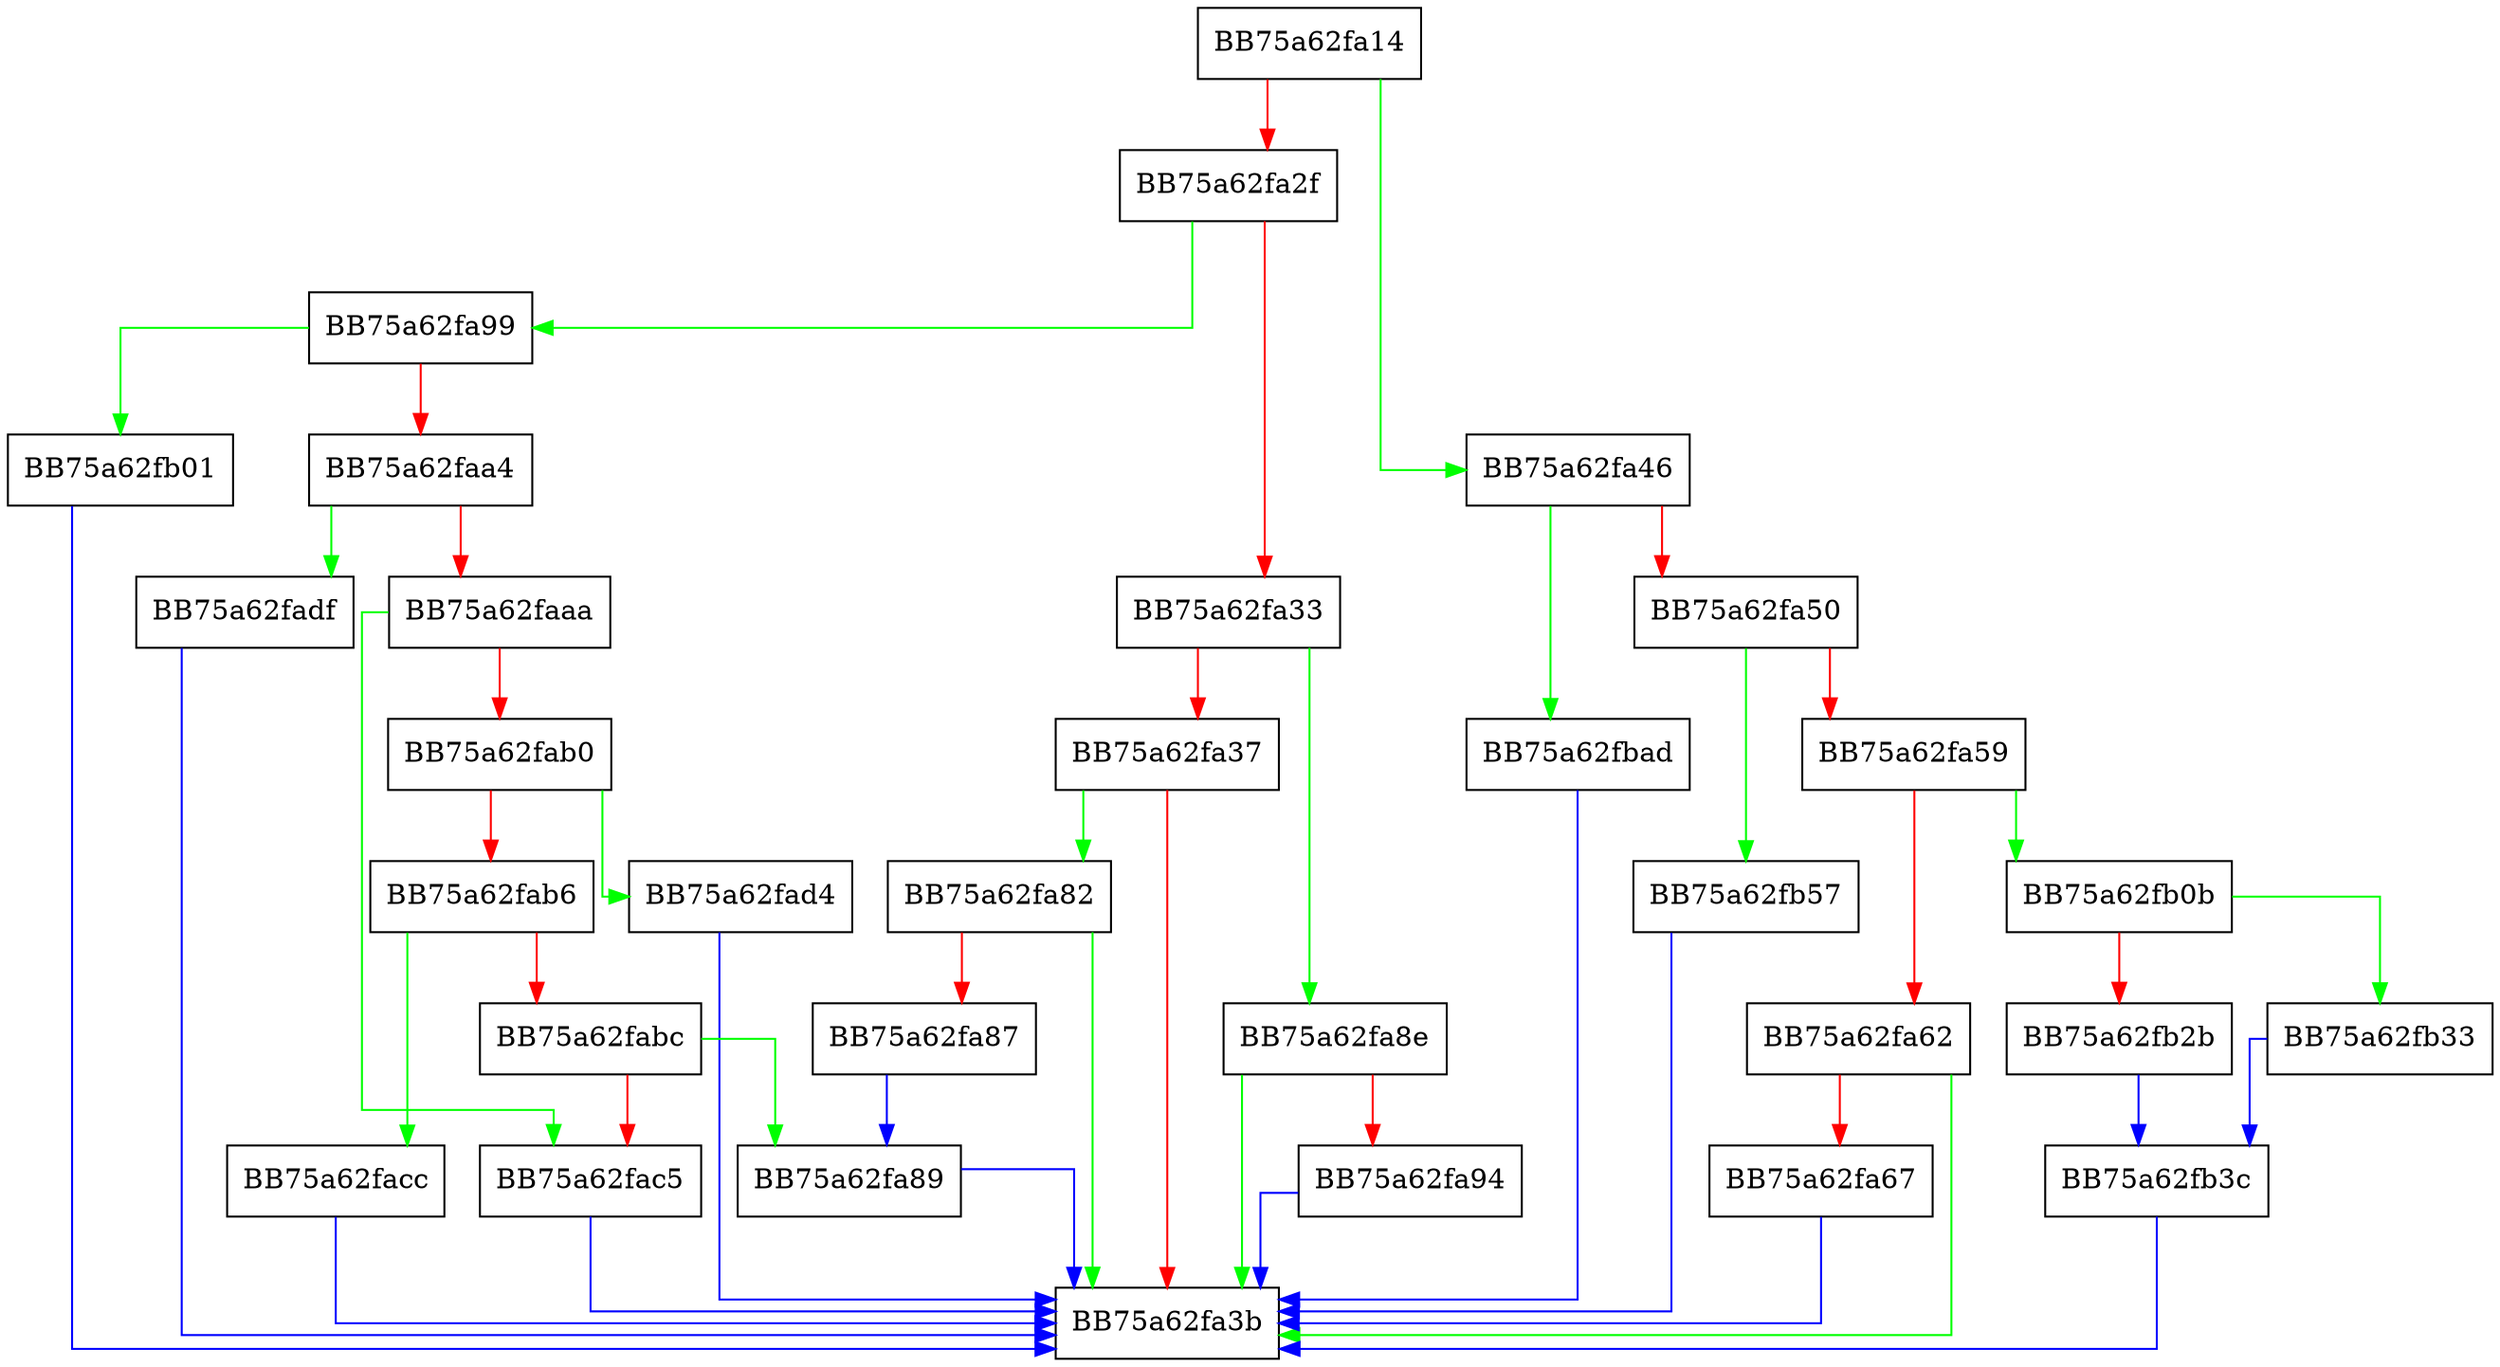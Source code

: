 digraph int_0x2F {
  node [shape="box"];
  graph [splines=ortho];
  BB75a62fa14 -> BB75a62fa46 [color="green"];
  BB75a62fa14 -> BB75a62fa2f [color="red"];
  BB75a62fa2f -> BB75a62fa99 [color="green"];
  BB75a62fa2f -> BB75a62fa33 [color="red"];
  BB75a62fa33 -> BB75a62fa8e [color="green"];
  BB75a62fa33 -> BB75a62fa37 [color="red"];
  BB75a62fa37 -> BB75a62fa82 [color="green"];
  BB75a62fa37 -> BB75a62fa3b [color="red"];
  BB75a62fa46 -> BB75a62fbad [color="green"];
  BB75a62fa46 -> BB75a62fa50 [color="red"];
  BB75a62fa50 -> BB75a62fb57 [color="green"];
  BB75a62fa50 -> BB75a62fa59 [color="red"];
  BB75a62fa59 -> BB75a62fb0b [color="green"];
  BB75a62fa59 -> BB75a62fa62 [color="red"];
  BB75a62fa62 -> BB75a62fa3b [color="green"];
  BB75a62fa62 -> BB75a62fa67 [color="red"];
  BB75a62fa67 -> BB75a62fa3b [color="blue"];
  BB75a62fa82 -> BB75a62fa3b [color="green"];
  BB75a62fa82 -> BB75a62fa87 [color="red"];
  BB75a62fa87 -> BB75a62fa89 [color="blue"];
  BB75a62fa89 -> BB75a62fa3b [color="blue"];
  BB75a62fa8e -> BB75a62fa3b [color="green"];
  BB75a62fa8e -> BB75a62fa94 [color="red"];
  BB75a62fa94 -> BB75a62fa3b [color="blue"];
  BB75a62fa99 -> BB75a62fb01 [color="green"];
  BB75a62fa99 -> BB75a62faa4 [color="red"];
  BB75a62faa4 -> BB75a62fadf [color="green"];
  BB75a62faa4 -> BB75a62faaa [color="red"];
  BB75a62faaa -> BB75a62fac5 [color="green"];
  BB75a62faaa -> BB75a62fab0 [color="red"];
  BB75a62fab0 -> BB75a62fad4 [color="green"];
  BB75a62fab0 -> BB75a62fab6 [color="red"];
  BB75a62fab6 -> BB75a62facc [color="green"];
  BB75a62fab6 -> BB75a62fabc [color="red"];
  BB75a62fabc -> BB75a62fa89 [color="green"];
  BB75a62fabc -> BB75a62fac5 [color="red"];
  BB75a62fac5 -> BB75a62fa3b [color="blue"];
  BB75a62facc -> BB75a62fa3b [color="blue"];
  BB75a62fad4 -> BB75a62fa3b [color="blue"];
  BB75a62fadf -> BB75a62fa3b [color="blue"];
  BB75a62fb01 -> BB75a62fa3b [color="blue"];
  BB75a62fb0b -> BB75a62fb33 [color="green"];
  BB75a62fb0b -> BB75a62fb2b [color="red"];
  BB75a62fb2b -> BB75a62fb3c [color="blue"];
  BB75a62fb33 -> BB75a62fb3c [color="blue"];
  BB75a62fb3c -> BB75a62fa3b [color="blue"];
  BB75a62fb57 -> BB75a62fa3b [color="blue"];
  BB75a62fbad -> BB75a62fa3b [color="blue"];
}